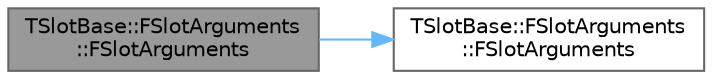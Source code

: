 digraph "TSlotBase::FSlotArguments::FSlotArguments"
{
 // INTERACTIVE_SVG=YES
 // LATEX_PDF_SIZE
  bgcolor="transparent";
  edge [fontname=Helvetica,fontsize=10,labelfontname=Helvetica,labelfontsize=10];
  node [fontname=Helvetica,fontsize=10,shape=box,height=0.2,width=0.4];
  rankdir="LR";
  Node1 [id="Node000001",label="TSlotBase::FSlotArguments\l::FSlotArguments",height=0.2,width=0.4,color="gray40", fillcolor="grey60", style="filled", fontcolor="black",tooltip=" "];
  Node1 -> Node2 [id="edge1_Node000001_Node000002",color="steelblue1",style="solid",tooltip=" "];
  Node2 [id="Node000002",label="TSlotBase::FSlotArguments\l::FSlotArguments",height=0.2,width=0.4,color="grey40", fillcolor="white", style="filled",URL="$dd/ddb/structTSlotBase_1_1FSlotArguments.html#a115e6521975f7d0b3a9d6012c47a1253",tooltip=" "];
}
